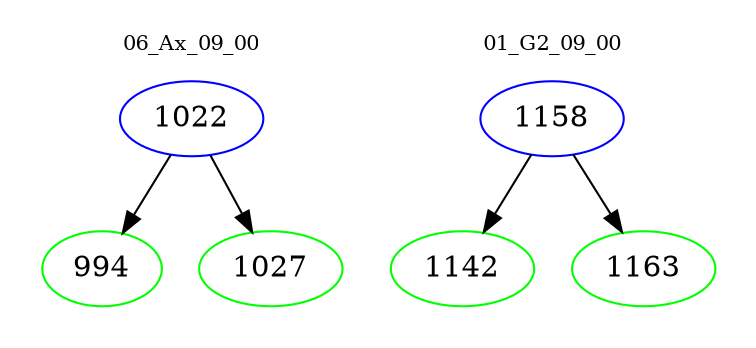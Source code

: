 digraph{
subgraph cluster_0 {
color = white
label = "06_Ax_09_00";
fontsize=10;
T0_1022 [label="1022", color="blue"]
T0_1022 -> T0_994 [color="black"]
T0_994 [label="994", color="green"]
T0_1022 -> T0_1027 [color="black"]
T0_1027 [label="1027", color="green"]
}
subgraph cluster_1 {
color = white
label = "01_G2_09_00";
fontsize=10;
T1_1158 [label="1158", color="blue"]
T1_1158 -> T1_1142 [color="black"]
T1_1142 [label="1142", color="green"]
T1_1158 -> T1_1163 [color="black"]
T1_1163 [label="1163", color="green"]
}
}
